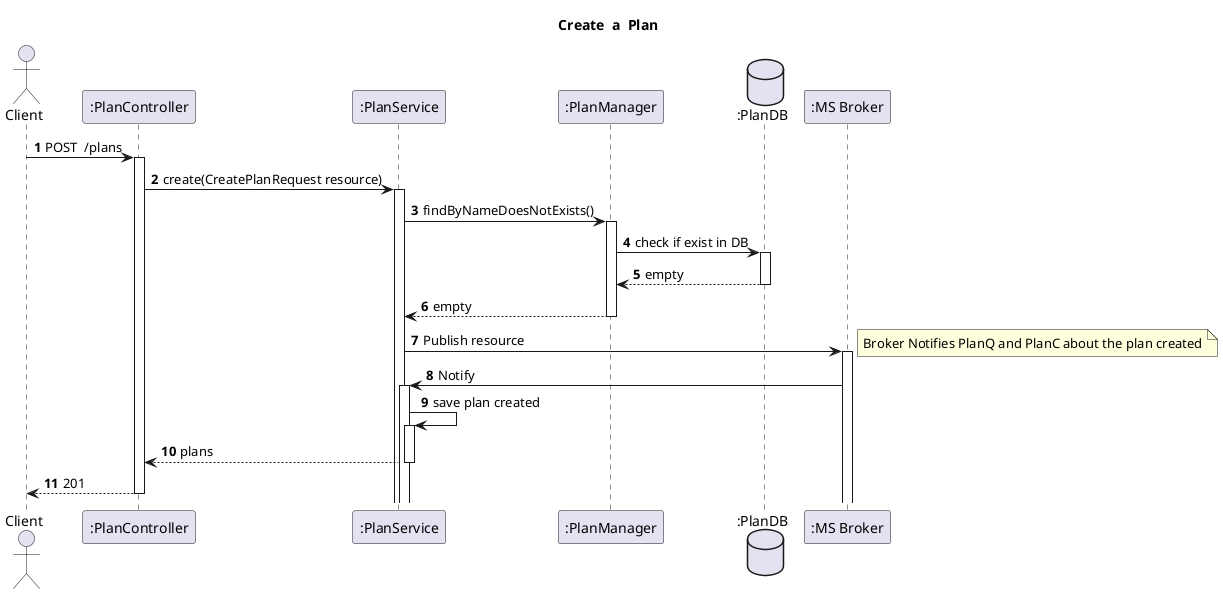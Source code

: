 @startuml
'https://plantuml.com/sequence-diagram
autoactivate on
autonumber
title  Create  a  Plan

autonumber

actor "Client" as Ac
participant ":PlanController" as PlanController
participant ":PlanService" as PService
participant ":PlanManager" as PManager
database ":PlanDB" as PDB







participant ":MS Broker" as Broker

Ac->PlanController:POST  /plans
PlanController->PService:create(CreatePlanRequest resource)
PService->PManager:findByNameDoesNotExists()
PManager->PDB:check if exist in DB
PDB-->PManager:empty
PManager-->PService:empty

PService->Broker:Publish resource
note right
Broker Notifies PlanQ and PlanC about the plan created
end note
PService<-Broker:Notify
PService->PService:save plan created
PService-->PlanController:plans
PlanController-->Ac:201







@enduml
